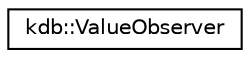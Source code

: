 digraph "Graphical Class Hierarchy"
{
 // LATEX_PDF_SIZE
  edge [fontname="Helvetica",fontsize="10",labelfontname="Helvetica",labelfontsize="10"];
  node [fontname="Helvetica",fontsize="10",shape=record];
  rankdir="LR";
  Node0 [label="kdb::ValueObserver",height=0.2,width=0.4,color="black", fillcolor="white", style="filled",URL="$classkdb_1_1ValueObserver.html",tooltip="Base class for values to be observed."];
}
